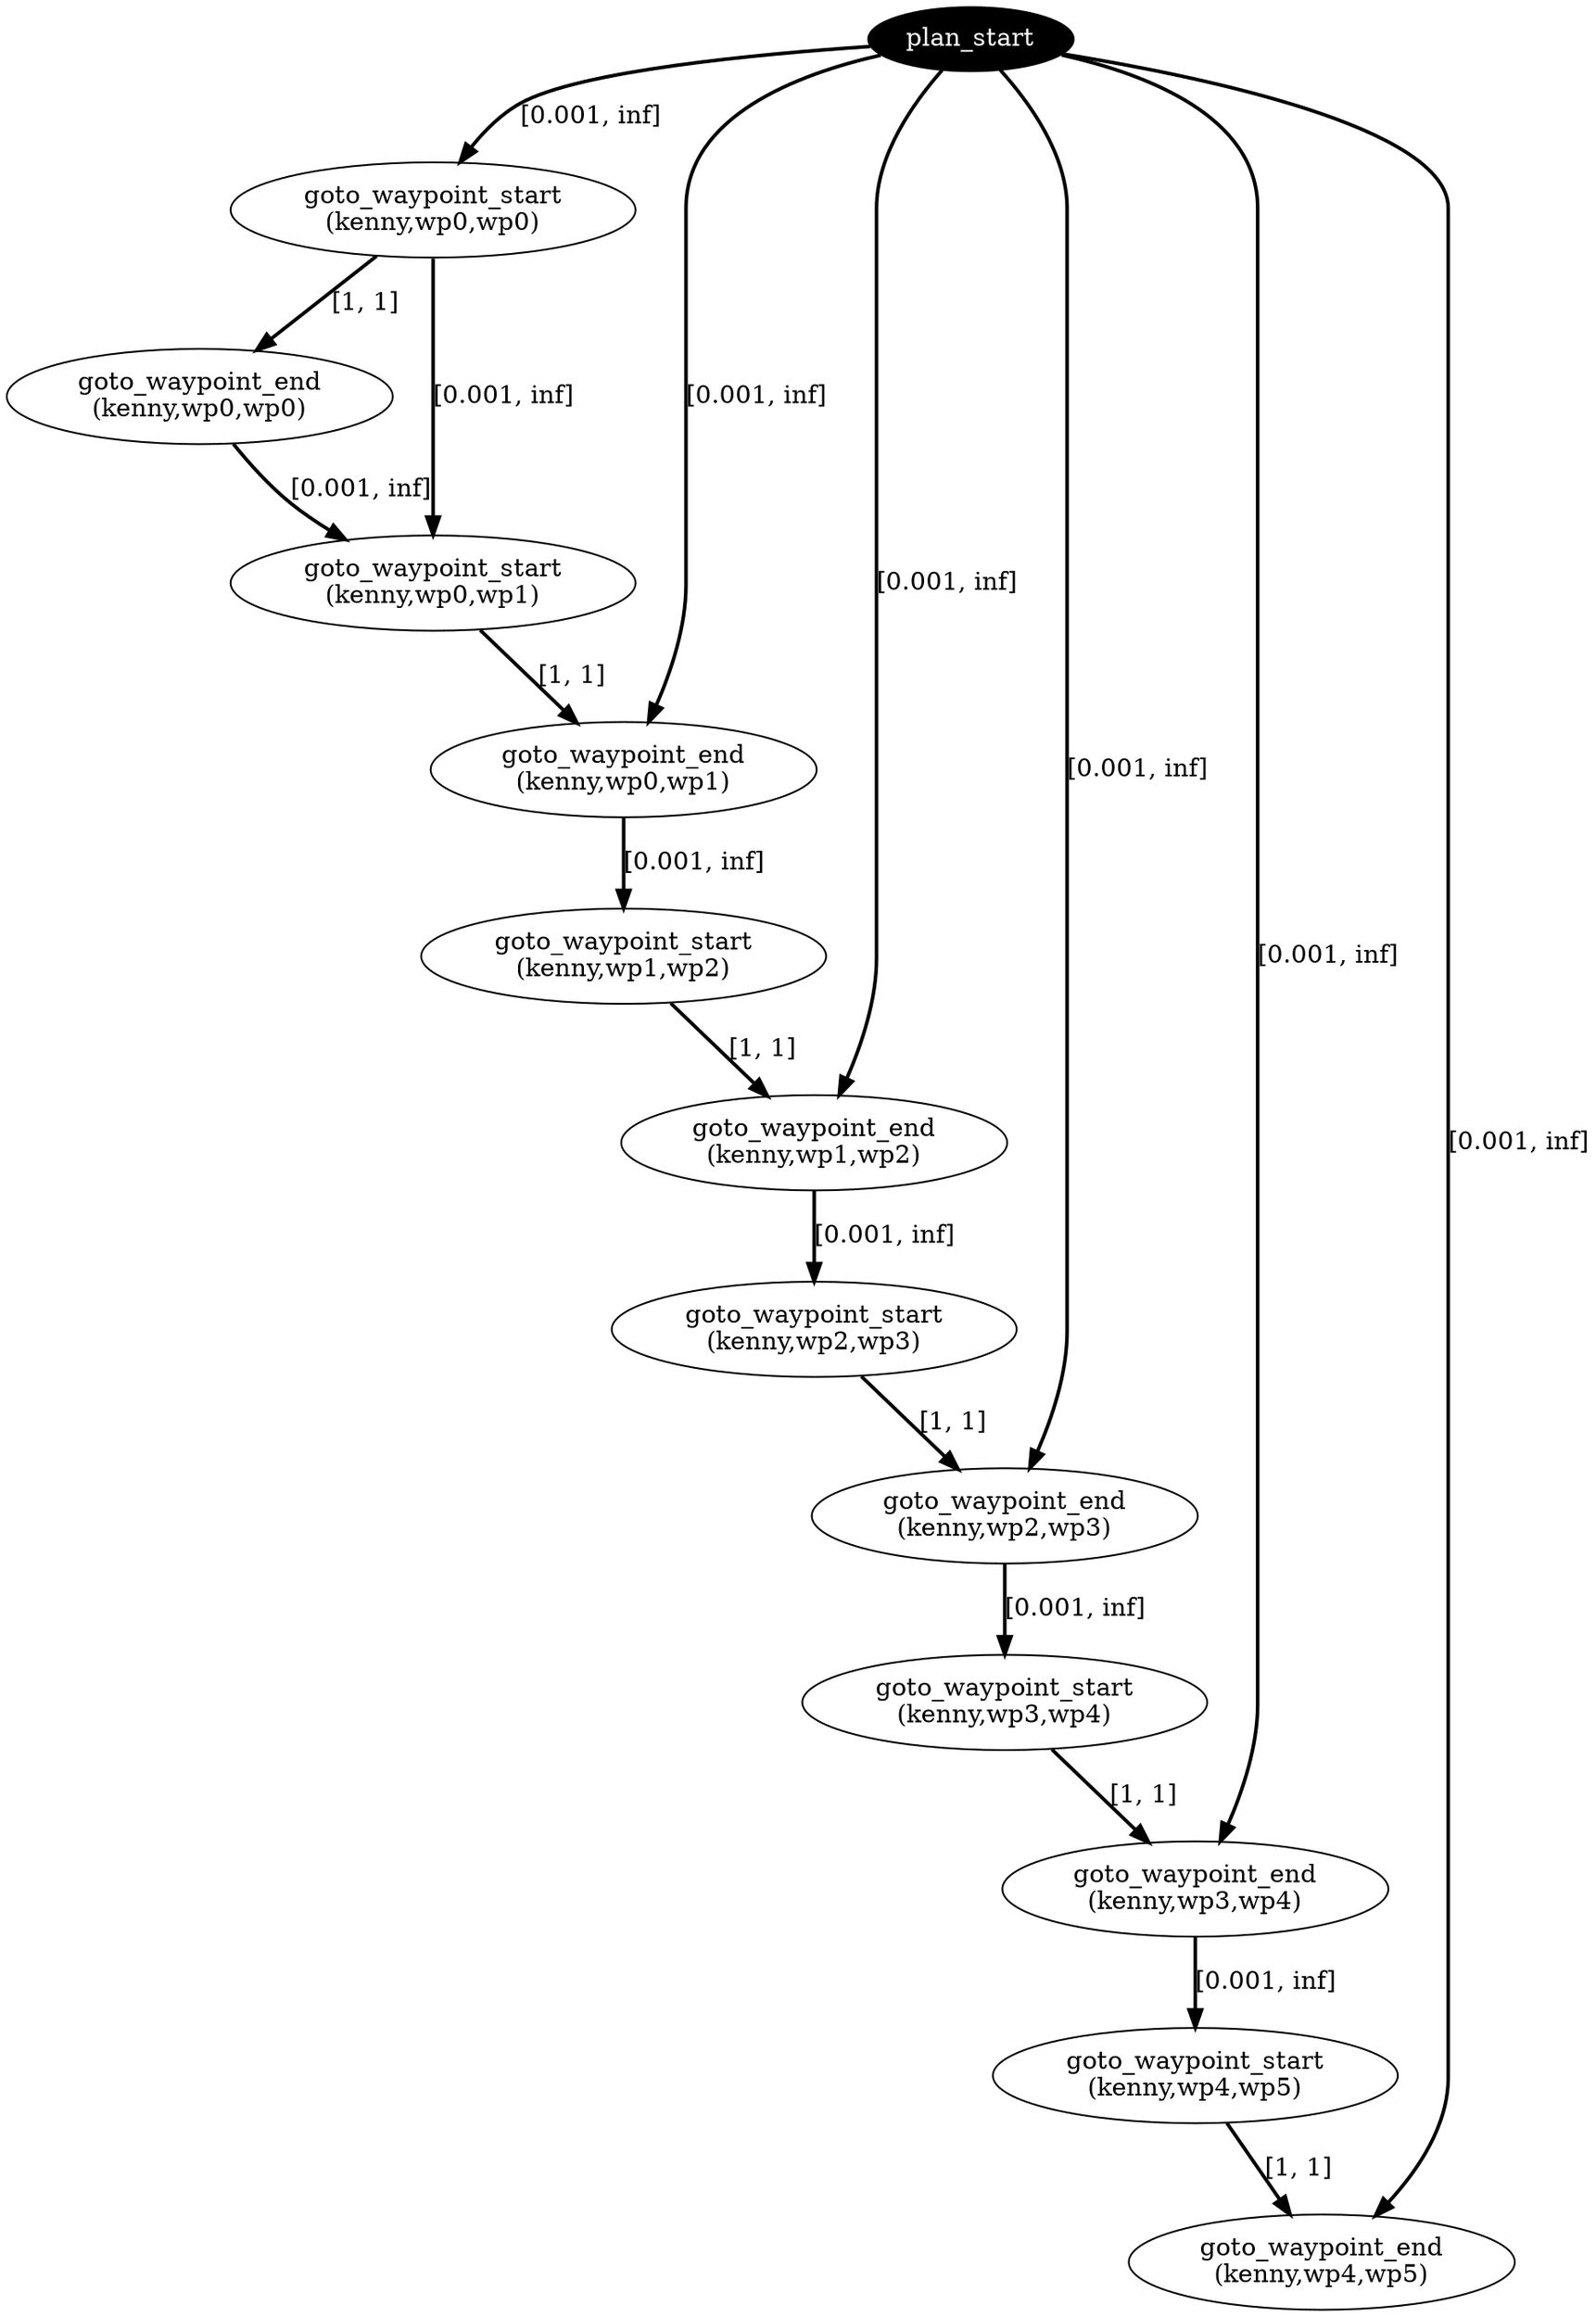 digraph plan {
0[ label="plan_start",style=filled,fillcolor=black,fontcolor=white];
1[ label="goto_waypoint_start
(kenny,wp0,wp0)"];
2[ label="goto_waypoint_end
(kenny,wp0,wp0)"];
3[ label="goto_waypoint_start
(kenny,wp0,wp1)"];
4[ label="goto_waypoint_end
(kenny,wp0,wp1)"];
5[ label="goto_waypoint_start
(kenny,wp1,wp2)"];
6[ label="goto_waypoint_end
(kenny,wp1,wp2)"];
7[ label="goto_waypoint_start
(kenny,wp2,wp3)"];
8[ label="goto_waypoint_end
(kenny,wp2,wp3)"];
9[ label="goto_waypoint_start
(kenny,wp3,wp4)"];
10[ label="goto_waypoint_end
(kenny,wp3,wp4)"];
11[ label="goto_waypoint_start
(kenny,wp4,wp5)"];
12[ label="goto_waypoint_end
(kenny,wp4,wp5)"];
"0" -> "1" [ label="[0.001, inf]" , penwidth=2, color="black"]
"1" -> "2" [ label="[1, 1]" , penwidth=2, color="black"]
"2" -> "3" [ label="[0.001, inf]" , penwidth=2, color="black"]
"1" -> "3" [ label="[0.001, inf]" , penwidth=2, color="black"]
"3" -> "4" [ label="[1, 1]" , penwidth=2, color="black"]
"0" -> "4" [ label="[0.001, inf]" , penwidth=2, color="black"]
"4" -> "5" [ label="[0.001, inf]" , penwidth=2, color="black"]
"5" -> "6" [ label="[1, 1]" , penwidth=2, color="black"]
"0" -> "6" [ label="[0.001, inf]" , penwidth=2, color="black"]
"6" -> "7" [ label="[0.001, inf]" , penwidth=2, color="black"]
"7" -> "8" [ label="[1, 1]" , penwidth=2, color="black"]
"0" -> "8" [ label="[0.001, inf]" , penwidth=2, color="black"]
"8" -> "9" [ label="[0.001, inf]" , penwidth=2, color="black"]
"9" -> "10" [ label="[1, 1]" , penwidth=2, color="black"]
"0" -> "10" [ label="[0.001, inf]" , penwidth=2, color="black"]
"10" -> "11" [ label="[0.001, inf]" , penwidth=2, color="black"]
"11" -> "12" [ label="[1, 1]" , penwidth=2, color="black"]
"0" -> "12" [ label="[0.001, inf]" , penwidth=2, color="black"]
}